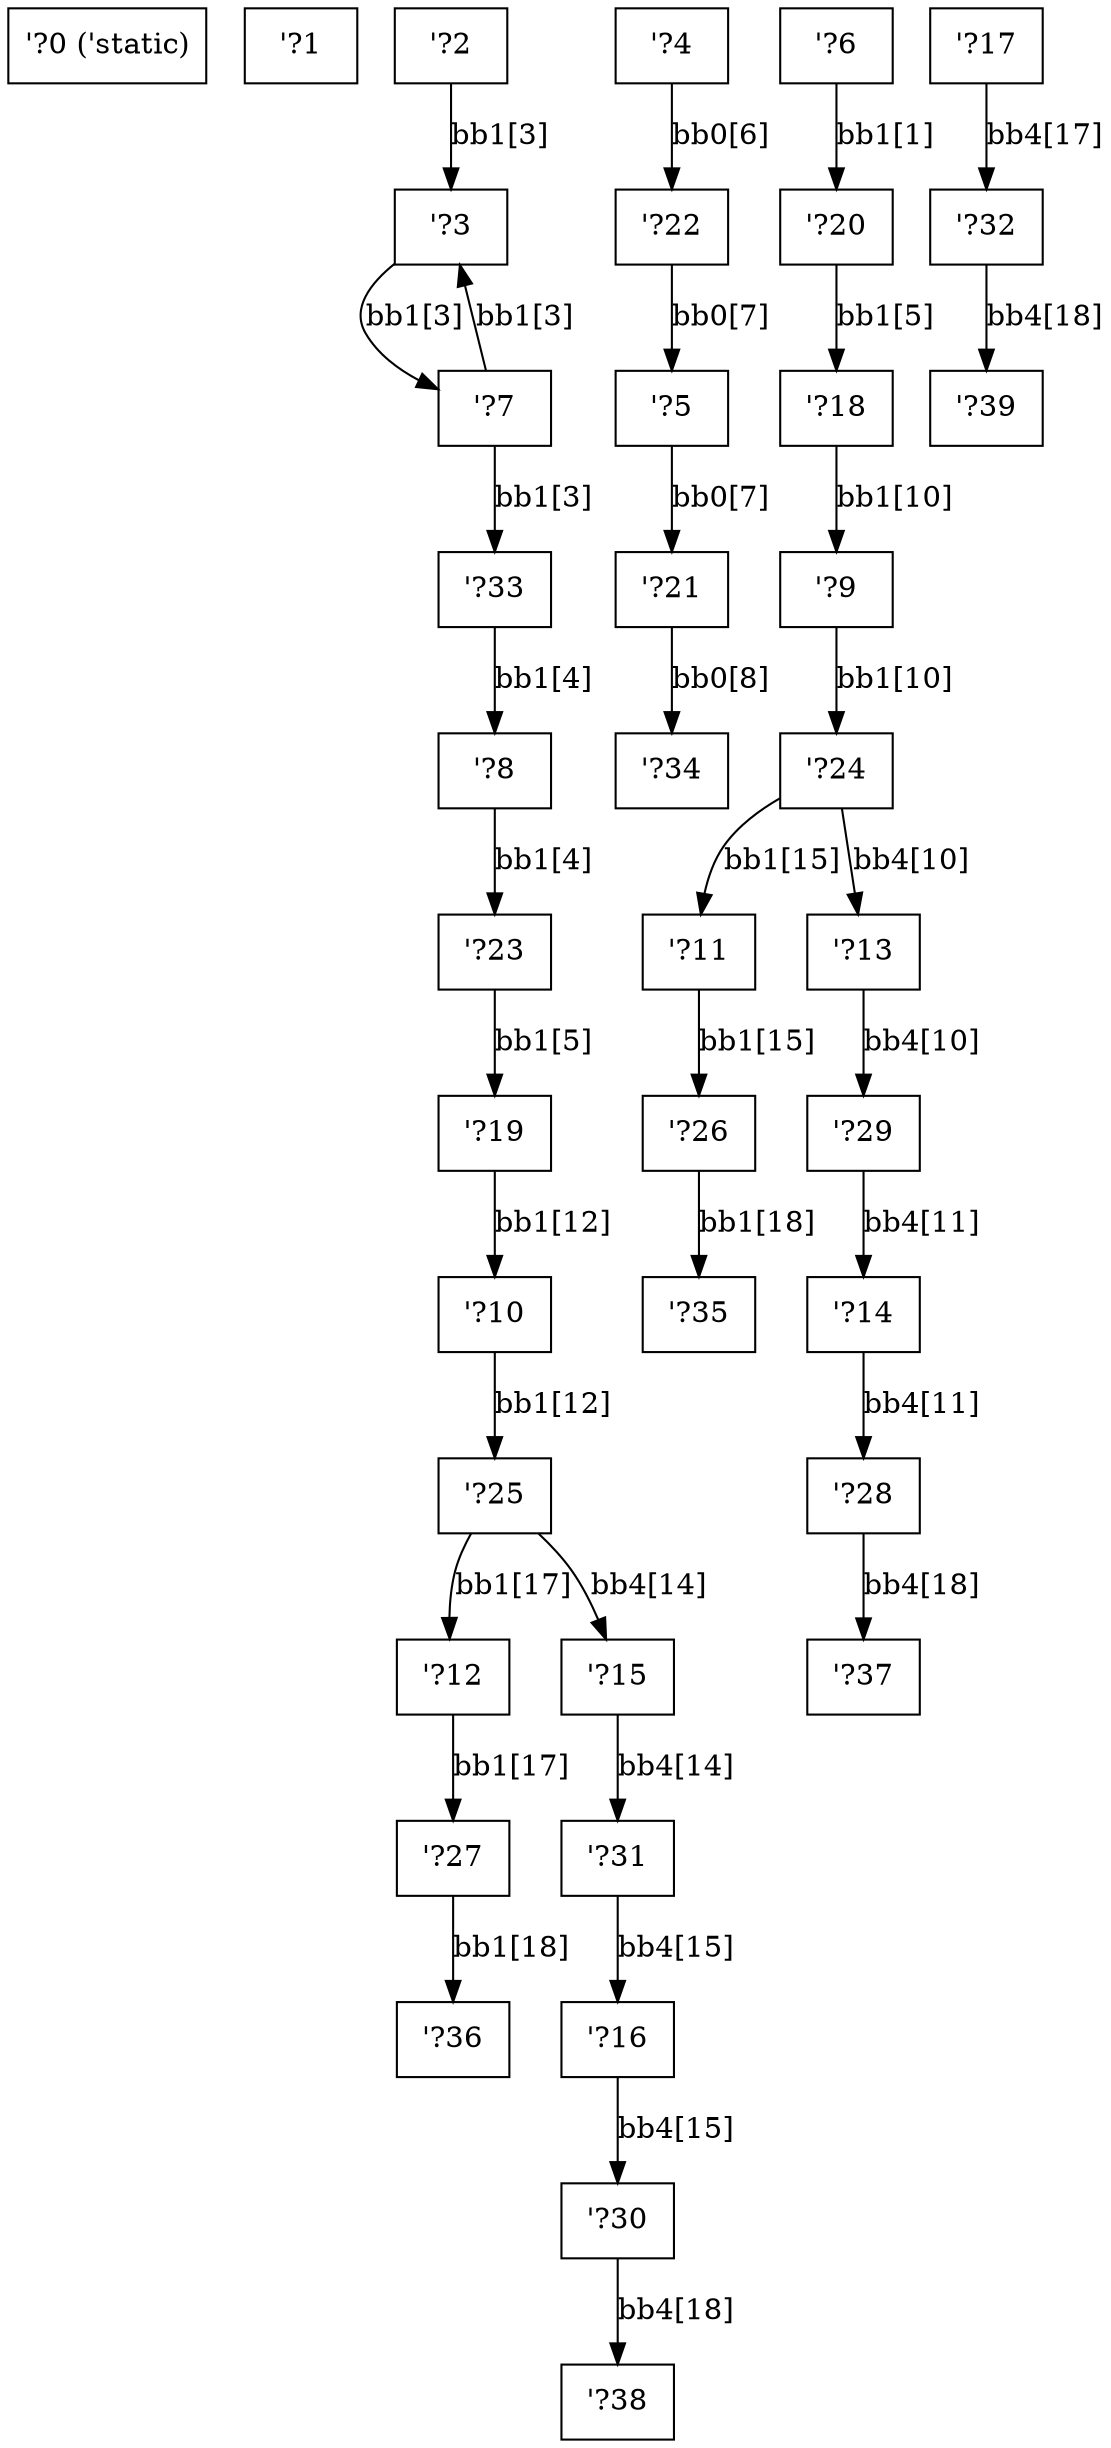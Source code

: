 digraph RegionInferenceContext {
    r0[label="\'?0 (\'static)"][shape="box"];
    r1[label="\'?1"][shape="box"];
    r2[label="\'?2"][shape="box"];
    r3[label="\'?3"][shape="box"];
    r4[label="\'?4"][shape="box"];
    r5[label="\'?5"][shape="box"];
    r6[label="\'?6"][shape="box"];
    r7[label="\'?7"][shape="box"];
    r8[label="\'?8"][shape="box"];
    r9[label="\'?9"][shape="box"];
    r10[label="\'?10"][shape="box"];
    r11[label="\'?11"][shape="box"];
    r12[label="\'?12"][shape="box"];
    r13[label="\'?13"][shape="box"];
    r14[label="\'?14"][shape="box"];
    r15[label="\'?15"][shape="box"];
    r16[label="\'?16"][shape="box"];
    r17[label="\'?17"][shape="box"];
    r18[label="\'?18"][shape="box"];
    r19[label="\'?19"][shape="box"];
    r20[label="\'?20"][shape="box"];
    r21[label="\'?21"][shape="box"];
    r22[label="\'?22"][shape="box"];
    r23[label="\'?23"][shape="box"];
    r24[label="\'?24"][shape="box"];
    r25[label="\'?25"][shape="box"];
    r26[label="\'?26"][shape="box"];
    r27[label="\'?27"][shape="box"];
    r28[label="\'?28"][shape="box"];
    r29[label="\'?29"][shape="box"];
    r30[label="\'?30"][shape="box"];
    r31[label="\'?31"][shape="box"];
    r32[label="\'?32"][shape="box"];
    r33[label="\'?33"][shape="box"];
    r34[label="\'?34"][shape="box"];
    r35[label="\'?35"][shape="box"];
    r36[label="\'?36"][shape="box"];
    r37[label="\'?37"][shape="box"];
    r38[label="\'?38"][shape="box"];
    r39[label="\'?39"][shape="box"];
    r2 -> r3[label="bb1[3]"];
    r7 -> r3[label="bb1[3]"];
    r3 -> r7[label="bb1[3]"];
    r18 -> r9[label="bb1[10]"];
    r19 -> r10[label="bb1[12]"];
    r4 -> r22[label="bb0[6]"];
    r5 -> r21[label="bb0[7]"];
    r22 -> r5[label="bb0[7]"];
    r21 -> r34[label="bb0[8]"];
    r6 -> r20[label="bb1[1]"];
    r7 -> r33[label="bb1[3]"];
    r8 -> r23[label="bb1[4]"];
    r33 -> r8[label="bb1[4]"];
    r20 -> r18[label="bb1[5]"];
    r23 -> r19[label="bb1[5]"];
    r9 -> r24[label="bb1[10]"];
    r10 -> r25[label="bb1[12]"];
    r11 -> r26[label="bb1[15]"];
    r24 -> r11[label="bb1[15]"];
    r12 -> r27[label="bb1[17]"];
    r25 -> r12[label="bb1[17]"];
    r26 -> r35[label="bb1[18]"];
    r27 -> r36[label="bb1[18]"];
    r13 -> r29[label="bb4[10]"];
    r24 -> r13[label="bb4[10]"];
    r14 -> r28[label="bb4[11]"];
    r29 -> r14[label="bb4[11]"];
    r15 -> r31[label="bb4[14]"];
    r25 -> r15[label="bb4[14]"];
    r16 -> r30[label="bb4[15]"];
    r31 -> r16[label="bb4[15]"];
    r17 -> r32[label="bb4[17]"];
    r28 -> r37[label="bb4[18]"];
    r30 -> r38[label="bb4[18]"];
    r32 -> r39[label="bb4[18]"];
}
